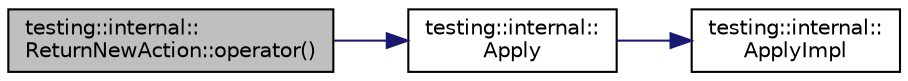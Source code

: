 digraph "testing::internal::ReturnNewAction::operator()"
{
 // LATEX_PDF_SIZE
  bgcolor="transparent";
  edge [fontname="Helvetica",fontsize="10",labelfontname="Helvetica",labelfontsize="10"];
  node [fontname="Helvetica",fontsize="10",shape=record];
  rankdir="LR";
  Node1 [label="testing::internal::\lReturnNewAction::operator()",height=0.2,width=0.4,color="black", fillcolor="grey75", style="filled", fontcolor="black",tooltip=" "];
  Node1 -> Node2 [color="midnightblue",fontsize="10",style="solid",fontname="Helvetica"];
  Node2 [label="testing::internal::\lApply",height=0.2,width=0.4,color="black",URL="$namespacetesting_1_1internal.html#a4aeac7ea6170d7347ff9212026e115e8",tooltip=" "];
  Node2 -> Node3 [color="midnightblue",fontsize="10",style="solid",fontname="Helvetica"];
  Node3 [label="testing::internal::\lApplyImpl",height=0.2,width=0.4,color="black",URL="$namespacetesting_1_1internal.html#a6d3a67138bf4d8de81606b37127509df",tooltip=" "];
}
